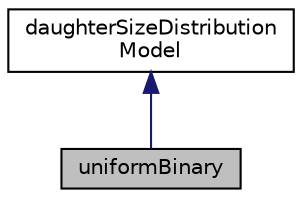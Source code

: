 digraph "uniformBinary"
{
  bgcolor="transparent";
  edge [fontname="Helvetica",fontsize="10",labelfontname="Helvetica",labelfontsize="10"];
  node [fontname="Helvetica",fontsize="10",shape=record];
  Node1 [label="uniformBinary",height=0.2,width=0.4,color="black", fillcolor="grey75", style="filled" fontcolor="black"];
  Node2 -> Node1 [dir="back",color="midnightblue",fontsize="10",style="solid",fontname="Helvetica"];
  Node2 [label="daughterSizeDistribution\lModel",height=0.2,width=0.4,color="black",URL="$classFoam_1_1diameterModels_1_1daughterSizeDistributionModel.html",tooltip="Base class for daughter size distribution models. "];
}
